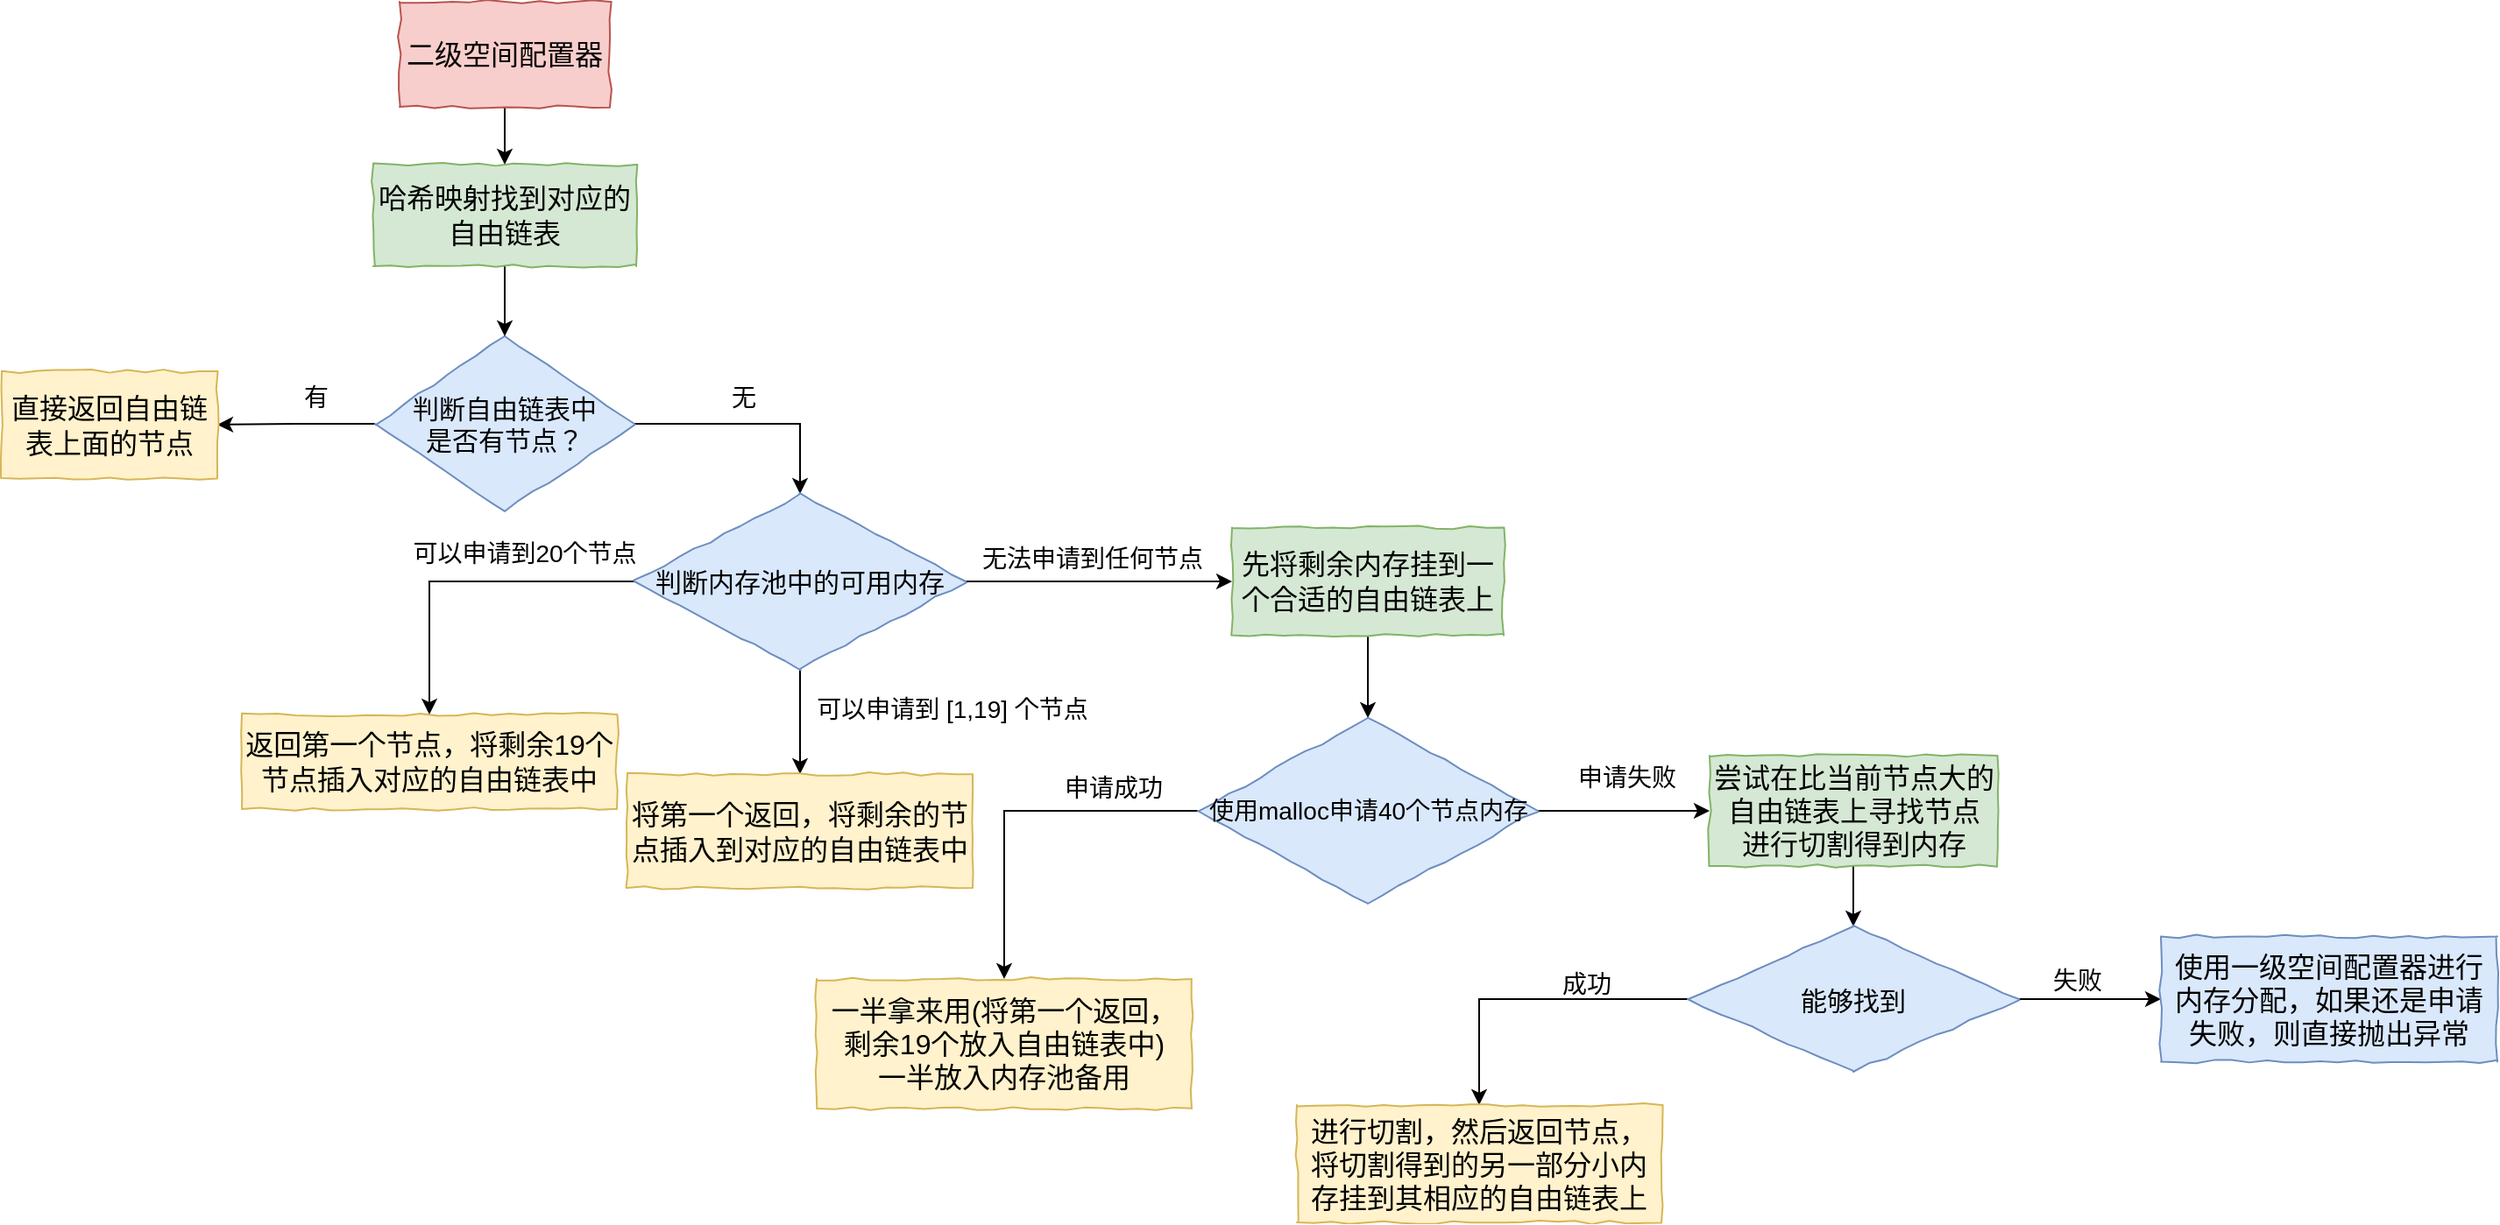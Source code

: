 <mxfile version="24.4.13" type="github">
  <diagram name="第 1 页" id="sikFW44JEs64xDhdAzlJ">
    <mxGraphModel dx="1379" dy="785" grid="0" gridSize="10" guides="1" tooltips="1" connect="1" arrows="1" fold="1" page="1" pageScale="1" pageWidth="3300" pageHeight="2339" math="0" shadow="0">
      <root>
        <mxCell id="0" />
        <mxCell id="1" parent="0" />
        <mxCell id="LVsm_QtswtQ5Oewl0RsJ-12" value="" style="edgeStyle=orthogonalEdgeStyle;rounded=0;orthogonalLoop=1;jettySize=auto;html=1;" edge="1" parent="1" source="LVsm_QtswtQ5Oewl0RsJ-1" target="LVsm_QtswtQ5Oewl0RsJ-11">
          <mxGeometry relative="1" as="geometry" />
        </mxCell>
        <mxCell id="LVsm_QtswtQ5Oewl0RsJ-1" value="&lt;font style=&quot;font-size: 16px;&quot;&gt;二级空间配置器&lt;/font&gt;" style="rounded=0;whiteSpace=wrap;html=1;fillColor=#f8cecc;strokeColor=#b85450;comic=1;" vertex="1" parent="1">
          <mxGeometry x="400" y="54" width="120" height="60" as="geometry" />
        </mxCell>
        <mxCell id="LVsm_QtswtQ5Oewl0RsJ-5" value="" style="edgeStyle=orthogonalEdgeStyle;rounded=0;orthogonalLoop=1;jettySize=auto;html=1;" edge="1" parent="1" source="LVsm_QtswtQ5Oewl0RsJ-2" target="LVsm_QtswtQ5Oewl0RsJ-4">
          <mxGeometry relative="1" as="geometry" />
        </mxCell>
        <mxCell id="LVsm_QtswtQ5Oewl0RsJ-25" style="edgeStyle=orthogonalEdgeStyle;rounded=0;orthogonalLoop=1;jettySize=auto;html=1;exitX=1;exitY=0.5;exitDx=0;exitDy=0;entryX=0.5;entryY=0;entryDx=0;entryDy=0;" edge="1" parent="1" source="LVsm_QtswtQ5Oewl0RsJ-2" target="LVsm_QtswtQ5Oewl0RsJ-17">
          <mxGeometry relative="1" as="geometry" />
        </mxCell>
        <mxCell id="LVsm_QtswtQ5Oewl0RsJ-2" value="&lt;font style=&quot;font-size: 15px;&quot;&gt;判断自由链表中&lt;/font&gt;&lt;div style=&quot;font-size: 15px;&quot;&gt;&lt;font style=&quot;font-size: 15px;&quot;&gt;是否有节点？&lt;/font&gt;&lt;/div&gt;" style="rhombus;whiteSpace=wrap;html=1;fillColor=#dae8fc;strokeColor=#6c8ebf;rounded=0;comic=1;" vertex="1" parent="1">
          <mxGeometry x="386" y="245" width="148" height="100" as="geometry" />
        </mxCell>
        <mxCell id="LVsm_QtswtQ5Oewl0RsJ-4" value="&lt;font style=&quot;font-size: 16px;&quot;&gt;直接返回自由链表上面的节点&lt;/font&gt;" style="whiteSpace=wrap;html=1;fillColor=#fff2cc;strokeColor=#d6b656;rounded=0;comic=1;" vertex="1" parent="1">
          <mxGeometry x="173" y="265" width="123" height="61" as="geometry" />
        </mxCell>
        <mxCell id="LVsm_QtswtQ5Oewl0RsJ-8" value="&lt;font style=&quot;font-size: 14px;&quot;&gt;有&lt;/font&gt;" style="text;html=1;align=center;verticalAlign=middle;resizable=0;points=[];autosize=1;strokeColor=none;fillColor=none;" vertex="1" parent="1">
          <mxGeometry x="336" y="265" width="32" height="29" as="geometry" />
        </mxCell>
        <mxCell id="LVsm_QtswtQ5Oewl0RsJ-13" value="" style="edgeStyle=orthogonalEdgeStyle;rounded=0;orthogonalLoop=1;jettySize=auto;html=1;" edge="1" parent="1" source="LVsm_QtswtQ5Oewl0RsJ-11" target="LVsm_QtswtQ5Oewl0RsJ-2">
          <mxGeometry relative="1" as="geometry" />
        </mxCell>
        <mxCell id="LVsm_QtswtQ5Oewl0RsJ-11" value="&lt;font style=&quot;font-size: 16px;&quot;&gt;哈希映射找到对应的自由链表&lt;/font&gt;" style="rounded=0;whiteSpace=wrap;html=1;fillColor=#d5e8d4;strokeColor=#82b366;comic=1;" vertex="1" parent="1">
          <mxGeometry x="385" y="147" width="150" height="58" as="geometry" />
        </mxCell>
        <mxCell id="LVsm_QtswtQ5Oewl0RsJ-16" value="&lt;font style=&quot;font-size: 14px;&quot;&gt;无&lt;/font&gt;" style="text;html=1;align=center;verticalAlign=middle;resizable=0;points=[];autosize=1;strokeColor=none;fillColor=none;" vertex="1" parent="1">
          <mxGeometry x="580" y="265.5" width="32" height="29" as="geometry" />
        </mxCell>
        <mxCell id="LVsm_QtswtQ5Oewl0RsJ-22" value="" style="edgeStyle=orthogonalEdgeStyle;rounded=0;orthogonalLoop=1;jettySize=auto;html=1;" edge="1" parent="1" source="LVsm_QtswtQ5Oewl0RsJ-17" target="LVsm_QtswtQ5Oewl0RsJ-21">
          <mxGeometry relative="1" as="geometry" />
        </mxCell>
        <mxCell id="LVsm_QtswtQ5Oewl0RsJ-29" value="" style="edgeStyle=orthogonalEdgeStyle;rounded=0;orthogonalLoop=1;jettySize=auto;html=1;" edge="1" parent="1" source="LVsm_QtswtQ5Oewl0RsJ-17" target="LVsm_QtswtQ5Oewl0RsJ-28">
          <mxGeometry relative="1" as="geometry" />
        </mxCell>
        <mxCell id="LVsm_QtswtQ5Oewl0RsJ-36" style="edgeStyle=orthogonalEdgeStyle;rounded=0;orthogonalLoop=1;jettySize=auto;html=1;exitX=1;exitY=0.5;exitDx=0;exitDy=0;" edge="1" parent="1" source="LVsm_QtswtQ5Oewl0RsJ-17" target="LVsm_QtswtQ5Oewl0RsJ-35">
          <mxGeometry relative="1" as="geometry" />
        </mxCell>
        <mxCell id="LVsm_QtswtQ5Oewl0RsJ-17" value="&lt;font style=&quot;font-size: 15px;&quot;&gt;&lt;font style=&quot;font-size: 15px;&quot;&gt;判断内存池中的可用&lt;/font&gt;&lt;span style=&quot;background-color: initial;&quot;&gt;内存&lt;/span&gt;&lt;/font&gt;" style="rhombus;whiteSpace=wrap;html=1;fillColor=#dae8fc;strokeColor=#6c8ebf;rounded=0;comic=1;" vertex="1" parent="1">
          <mxGeometry x="534" y="335" width="189" height="100" as="geometry" />
        </mxCell>
        <mxCell id="LVsm_QtswtQ5Oewl0RsJ-21" value="&lt;font style=&quot;font-size: 16px;&quot;&gt;返回第一个节点，将剩余19个节点插入对应的自由链表中&lt;/font&gt;" style="whiteSpace=wrap;html=1;fillColor=#fff2cc;strokeColor=#d6b656;rounded=0;comic=1;" vertex="1" parent="1">
          <mxGeometry x="310" y="461" width="214" height="54" as="geometry" />
        </mxCell>
        <mxCell id="LVsm_QtswtQ5Oewl0RsJ-24" value="&lt;span style=&quot;font-size: 14px;&quot;&gt;可以申请到20个节点&lt;/span&gt;" style="text;html=1;align=center;verticalAlign=middle;resizable=0;points=[];autosize=1;strokeColor=none;fillColor=none;" vertex="1" parent="1">
          <mxGeometry x="398" y="354" width="146" height="29" as="geometry" />
        </mxCell>
        <mxCell id="LVsm_QtswtQ5Oewl0RsJ-28" value="&lt;font style=&quot;font-size: 16px;&quot;&gt;将第一个返回，将剩余的节点插入到对应的自由链表中&lt;/font&gt;" style="whiteSpace=wrap;html=1;fillColor=#fff2cc;strokeColor=#d6b656;rounded=0;comic=1;" vertex="1" parent="1">
          <mxGeometry x="530" y="495" width="197" height="65" as="geometry" />
        </mxCell>
        <mxCell id="LVsm_QtswtQ5Oewl0RsJ-30" value="&lt;span style=&quot;font-size: 14px;&quot;&gt;可以申请到 [1,19] 个节点&lt;/span&gt;" style="text;html=1;align=center;verticalAlign=middle;resizable=0;points=[];autosize=1;strokeColor=none;fillColor=none;" vertex="1" parent="1">
          <mxGeometry x="628" y="443" width="173" height="29" as="geometry" />
        </mxCell>
        <mxCell id="LVsm_QtswtQ5Oewl0RsJ-32" value="&lt;span style=&quot;font-size: 14px;&quot;&gt;无法申请到任何节点&lt;/span&gt;" style="text;html=1;align=center;verticalAlign=middle;resizable=0;points=[];autosize=1;strokeColor=none;fillColor=none;" vertex="1" parent="1">
          <mxGeometry x="723" y="357" width="144" height="29" as="geometry" />
        </mxCell>
        <mxCell id="LVsm_QtswtQ5Oewl0RsJ-38" value="" style="edgeStyle=orthogonalEdgeStyle;rounded=0;orthogonalLoop=1;jettySize=auto;html=1;" edge="1" parent="1" source="LVsm_QtswtQ5Oewl0RsJ-35" target="LVsm_QtswtQ5Oewl0RsJ-37">
          <mxGeometry relative="1" as="geometry" />
        </mxCell>
        <mxCell id="LVsm_QtswtQ5Oewl0RsJ-35" value="&lt;font style=&quot;font-size: 16px;&quot;&gt;先将剩余内存挂到一个合适的自由链表上&lt;/font&gt;" style="whiteSpace=wrap;html=1;fillColor=#d5e8d4;strokeColor=#82b366;rounded=0;comic=1;" vertex="1" parent="1">
          <mxGeometry x="875" y="354.25" width="155" height="61.5" as="geometry" />
        </mxCell>
        <mxCell id="LVsm_QtswtQ5Oewl0RsJ-40" value="" style="edgeStyle=orthogonalEdgeStyle;rounded=0;orthogonalLoop=1;jettySize=auto;html=1;" edge="1" parent="1" source="LVsm_QtswtQ5Oewl0RsJ-37" target="LVsm_QtswtQ5Oewl0RsJ-39">
          <mxGeometry relative="1" as="geometry" />
        </mxCell>
        <mxCell id="LVsm_QtswtQ5Oewl0RsJ-54" value="" style="edgeStyle=orthogonalEdgeStyle;rounded=0;orthogonalLoop=1;jettySize=auto;html=1;" edge="1" parent="1" source="LVsm_QtswtQ5Oewl0RsJ-37" target="LVsm_QtswtQ5Oewl0RsJ-51">
          <mxGeometry relative="1" as="geometry" />
        </mxCell>
        <mxCell id="LVsm_QtswtQ5Oewl0RsJ-37" value="&lt;font style=&quot;font-size: 14px;&quot;&gt;使用malloc申请40个节点内存&lt;/font&gt;" style="rhombus;whiteSpace=wrap;html=1;fillColor=#dae8fc;strokeColor=#6c8ebf;rounded=0;comic=1;" vertex="1" parent="1">
          <mxGeometry x="855.5" y="463" width="194" height="106" as="geometry" />
        </mxCell>
        <mxCell id="LVsm_QtswtQ5Oewl0RsJ-39" value="&lt;font style=&quot;font-size: 16px;&quot;&gt;一半拿来用(将第一个返回，剩余19个放入自由链表中)&lt;/font&gt;&lt;div style=&quot;font-size: 16px;&quot;&gt;&lt;font style=&quot;font-size: 16px;&quot;&gt;一半放入内存池备用&lt;/font&gt;&lt;/div&gt;" style="whiteSpace=wrap;html=1;fillColor=#fff2cc;strokeColor=#d6b656;rounded=0;comic=1;" vertex="1" parent="1">
          <mxGeometry x="638" y="612" width="214" height="74" as="geometry" />
        </mxCell>
        <mxCell id="LVsm_QtswtQ5Oewl0RsJ-41" value="&lt;font style=&quot;font-size: 14px;&quot;&gt;申请成功&lt;/font&gt;" style="text;html=1;align=center;verticalAlign=middle;resizable=0;points=[];autosize=1;strokeColor=none;fillColor=none;" vertex="1" parent="1">
          <mxGeometry x="770" y="488" width="74" height="29" as="geometry" />
        </mxCell>
        <mxCell id="LVsm_QtswtQ5Oewl0RsJ-44" value="&lt;font style=&quot;font-size: 14px;&quot;&gt;申请失败&lt;/font&gt;" style="text;html=1;align=center;verticalAlign=middle;resizable=0;points=[];autosize=1;strokeColor=none;fillColor=none;" vertex="1" parent="1">
          <mxGeometry x="1063" y="482" width="74" height="29" as="geometry" />
        </mxCell>
        <mxCell id="LVsm_QtswtQ5Oewl0RsJ-55" value="" style="edgeStyle=orthogonalEdgeStyle;rounded=0;orthogonalLoop=1;jettySize=auto;html=1;" edge="1" parent="1" source="LVsm_QtswtQ5Oewl0RsJ-51" target="LVsm_QtswtQ5Oewl0RsJ-53">
          <mxGeometry relative="1" as="geometry" />
        </mxCell>
        <mxCell id="LVsm_QtswtQ5Oewl0RsJ-51" value="&lt;div style=&quot;font-size: 16px;&quot;&gt;&lt;font style=&quot;font-size: 16px;&quot;&gt;&lt;br&gt;&lt;/font&gt;&lt;/div&gt;&lt;div style=&quot;font-size: 16px;&quot;&gt;&lt;font style=&quot;font-size: 16px;&quot;&gt;尝试在比当前节点大的&lt;/font&gt;&lt;/div&gt;&lt;div style=&quot;font-size: 16px;&quot;&gt;&lt;font style=&quot;font-size: 16px;&quot;&gt;自由链表上寻找节点&lt;/font&gt;&lt;/div&gt;&lt;div style=&quot;font-size: 16px;&quot;&gt;&lt;font style=&quot;font-size: 16px;&quot;&gt;进行切割得到内存&lt;/font&gt;&lt;/div&gt;&lt;div style=&quot;font-size: 16px;&quot;&gt;&lt;br&gt;&lt;/div&gt;" style="rounded=0;whiteSpace=wrap;html=1;fillColor=#d5e8d4;strokeColor=#82b366;comic=1;" vertex="1" parent="1">
          <mxGeometry x="1147.5" y="484.5" width="164" height="63" as="geometry" />
        </mxCell>
        <mxCell id="LVsm_QtswtQ5Oewl0RsJ-57" value="" style="edgeStyle=orthogonalEdgeStyle;rounded=0;orthogonalLoop=1;jettySize=auto;html=1;" edge="1" parent="1" source="LVsm_QtswtQ5Oewl0RsJ-53" target="LVsm_QtswtQ5Oewl0RsJ-56">
          <mxGeometry relative="1" as="geometry" />
        </mxCell>
        <mxCell id="LVsm_QtswtQ5Oewl0RsJ-60" value="" style="edgeStyle=orthogonalEdgeStyle;rounded=0;orthogonalLoop=1;jettySize=auto;html=1;" edge="1" parent="1" source="LVsm_QtswtQ5Oewl0RsJ-53" target="LVsm_QtswtQ5Oewl0RsJ-59">
          <mxGeometry relative="1" as="geometry" />
        </mxCell>
        <mxCell id="LVsm_QtswtQ5Oewl0RsJ-53" value="&lt;font style=&quot;font-size: 15px;&quot;&gt;能够找到&lt;/font&gt;" style="rhombus;whiteSpace=wrap;html=1;fillColor=#dae8fc;strokeColor=#6c8ebf;rounded=0;comic=1;" vertex="1" parent="1">
          <mxGeometry x="1135" y="582" width="189" height="83" as="geometry" />
        </mxCell>
        <mxCell id="LVsm_QtswtQ5Oewl0RsJ-56" value="&lt;div style=&quot;font-size: 16px;&quot;&gt;&lt;font style=&quot;font-size: 16px;&quot;&gt;进行切割，然后返回节点，将切割得到的另一部分&lt;span style=&quot;background-color: initial;&quot;&gt;小内存挂到&lt;/span&gt;&lt;/font&gt;&lt;span style=&quot;background-color: initial;&quot;&gt;其相应的&lt;/span&gt;&lt;span style=&quot;background-color: initial;&quot;&gt;自由链表上&lt;/span&gt;&lt;/div&gt;" style="whiteSpace=wrap;html=1;fillColor=#fff2cc;strokeColor=#d6b656;rounded=0;comic=1;" vertex="1" parent="1">
          <mxGeometry x="912" y="684" width="208" height="67" as="geometry" />
        </mxCell>
        <mxCell id="LVsm_QtswtQ5Oewl0RsJ-58" value="&lt;font style=&quot;font-size: 14px;&quot;&gt;成功&lt;/font&gt;" style="text;html=1;align=center;verticalAlign=middle;resizable=0;points=[];autosize=1;strokeColor=none;fillColor=none;" vertex="1" parent="1">
          <mxGeometry x="1054" y="600" width="46" height="29" as="geometry" />
        </mxCell>
        <mxCell id="LVsm_QtswtQ5Oewl0RsJ-59" value="&lt;font style=&quot;font-size: 16px;&quot;&gt;使用一级空间配置器进行内存分配，如果还是申请失败，则直接抛出异常&lt;/font&gt;" style="whiteSpace=wrap;html=1;fillColor=#dae8fc;strokeColor=#6c8ebf;rounded=0;comic=1;" vertex="1" parent="1">
          <mxGeometry x="1405" y="587.75" width="192" height="71.5" as="geometry" />
        </mxCell>
        <mxCell id="LVsm_QtswtQ5Oewl0RsJ-61" value="&lt;font style=&quot;font-size: 14px;&quot;&gt;失败&lt;/font&gt;" style="text;html=1;align=center;verticalAlign=middle;resizable=0;points=[];autosize=1;strokeColor=none;fillColor=none;" vertex="1" parent="1">
          <mxGeometry x="1334" y="598" width="46" height="29" as="geometry" />
        </mxCell>
      </root>
    </mxGraphModel>
  </diagram>
</mxfile>
